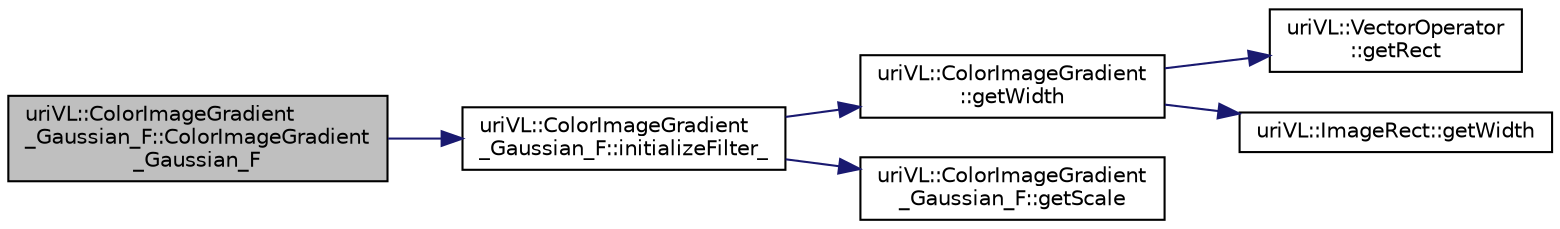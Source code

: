 digraph "uriVL::ColorImageGradient_Gaussian_F::ColorImageGradient_Gaussian_F"
{
  edge [fontname="Helvetica",fontsize="10",labelfontname="Helvetica",labelfontsize="10"];
  node [fontname="Helvetica",fontsize="10",shape=record];
  rankdir="LR";
  Node1 [label="uriVL::ColorImageGradient\l_Gaussian_F::ColorImageGradient\l_Gaussian_F",height=0.2,width=0.4,color="black", fillcolor="grey75", style="filled", fontcolor="black"];
  Node1 -> Node2 [color="midnightblue",fontsize="10",style="solid",fontname="Helvetica"];
  Node2 [label="uriVL::ColorImageGradient\l_Gaussian_F::initializeFilter_",height=0.2,width=0.4,color="black", fillcolor="white", style="filled",URL="$classuriVL_1_1ColorImageGradient__Gaussian__F.html#acc687ecb22f58d164af4e36329c422c3",tooltip="Initializes the coefficients&#39; array. "];
  Node2 -> Node3 [color="midnightblue",fontsize="10",style="solid",fontname="Helvetica"];
  Node3 [label="uriVL::ColorImageGradient\l::getWidth",height=0.2,width=0.4,color="black", fillcolor="white", style="filled",URL="$classuriVL_1_1ColorImageGradient.html#ac1d906953f13023f3fcfcc9b6bdfdd39",tooltip="Returns the width of the filter. "];
  Node3 -> Node4 [color="midnightblue",fontsize="10",style="solid",fontname="Helvetica"];
  Node4 [label="uriVL::VectorOperator\l::getRect",height=0.2,width=0.4,color="black", fillcolor="white", style="filled",URL="$classuriVL_1_1VectorOperator.html#a280250655291652afbc05b1ccf6cdee1",tooltip="Returns a pointer to this operator&#39;s operation rectangle. "];
  Node3 -> Node5 [color="midnightblue",fontsize="10",style="solid",fontname="Helvetica"];
  Node5 [label="uriVL::ImageRect::getWidth",height=0.2,width=0.4,color="black", fillcolor="white", style="filled",URL="$classuriVL_1_1ImageRect.html#a1081dc6f638b33ebf30d0a43d51289ef",tooltip="Returns the width of the rectangle. "];
  Node2 -> Node6 [color="midnightblue",fontsize="10",style="solid",fontname="Helvetica"];
  Node6 [label="uriVL::ColorImageGradient\l_Gaussian_F::getScale",height=0.2,width=0.4,color="black", fillcolor="white", style="filled",URL="$classuriVL_1_1ColorImageGradient__Gaussian__F.html#ae402530d90be06cb24899bad5a70e9e4",tooltip="Returns the scale of the operator. "];
}
